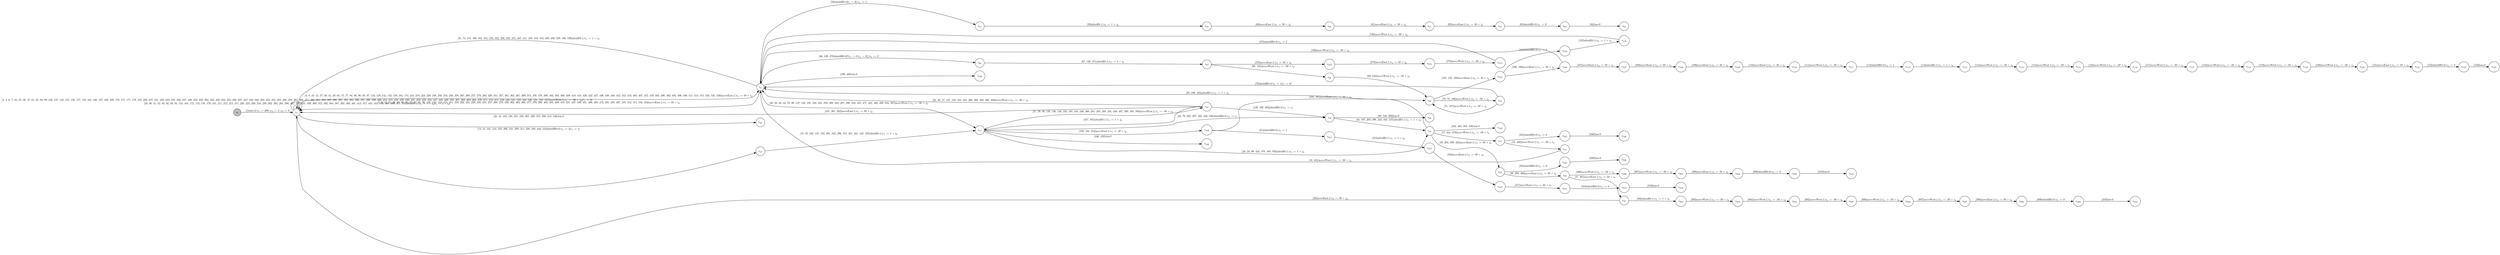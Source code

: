 digraph EFSM{
  graph [rankdir="LR", fontname="Latin Modern Math"];
  node [color="black", fillcolor="white", shape="circle", style="filled", fontname="Latin Modern Math"];
  edge [fontname="Latin Modern Math"];

  s0[fillcolor="gray", label=<s<sub>0</sub>>];
  s1[label=<s<sub>1</sub>>];
  s4[label=<s<sub>4</sub>>];
  s14[label=<s<sub>14</sub>>];
  s15[label=<s<sub>15</sub>>];
  s16[label=<s<sub>16</sub>>];
  s17[label=<s<sub>17</sub>>];
  s18[label=<s<sub>18</sub>>];
  s21[label=<s<sub>21</sub>>];
  s32[label=<s<sub>32</sub>>];
  s43[label=<s<sub>43</sub>>];
  s45[label=<s<sub>45</sub>>];
  s46[label=<s<sub>46</sub>>];
  s47[label=<s<sub>47</sub>>];
  s58[label=<s<sub>58</sub>>];
  s59[label=<s<sub>59</sub>>];
  s60[label=<s<sub>60</sub>>];
  s61[label=<s<sub>61</sub>>];
  s62[label=<s<sub>62</sub>>];
  s63[label=<s<sub>63</sub>>];
  s64[label=<s<sub>64</sub>>];
  s66[label=<s<sub>66</sub>>];
  s67[label=<s<sub>67</sub>>];
  s68[label=<s<sub>68</sub>>];
  s69[label=<s<sub>69</sub>>];
  s70[label=<s<sub>70</sub>>];
  s80[label=<s<sub>80</sub>>];
  s100[label=<s<sub>100</sub>>];
  s103[label=<s<sub>103</sub>>];
  s105[label=<s<sub>105</sub>>];
  s106[label=<s<sub>106</sub>>];
  s107[label=<s<sub>107</sub>>];
  s108[label=<s<sub>108</sub>>];
  s109[label=<s<sub>109</sub>>];
  s110[label=<s<sub>110</sub>>];
  s111[label=<s<sub>111</sub>>];
  s112[label=<s<sub>112</sub>>];
  s113[label=<s<sub>113</sub>>];
  s114[label=<s<sub>114</sub>>];
  s115[label=<s<sub>115</sub>>];
  s116[label=<s<sub>116</sub>>];
  s117[label=<s<sub>117</sub>>];
  s118[label=<s<sub>118</sub>>];
  s119[label=<s<sub>119</sub>>];
  s120[label=<s<sub>120</sub>>];
  s121[label=<s<sub>121</sub>>];
  s122[label=<s<sub>122</sub>>];
  s123[label=<s<sub>123</sub>>];
  s134[label=<s<sub>134</sub>>];
  s135[label=<s<sub>135</sub>>];
  s199[label=<s<sub>199</sub>>];
  s206[label=<s<sub>206</sub>>];
  s207[label=<s<sub>207</sub>>];
  s208[label=<s<sub>208</sub>>];
  s209[label=<s<sub>209</sub>>];
  s210[label=<s<sub>210</sub>>];
  s272[label=<s<sub>272</sub>>];
  s273[label=<s<sub>273</sub>>];
  s274[label=<s<sub>274</sub>>];
  s302[label=<s<sub>302</sub>>];
  s303[label=<s<sub>303</sub>>];
  s304[label=<s<sub>304</sub>>];
  s305[label=<s<sub>305</sub>>];
  s306[label=<s<sub>306</sub>>];
  s307[label=<s<sub>307</sub>>];
  s308[label=<s<sub>308</sub>>];
  s309[label=<s<sub>309</sub>>];
  s310[label=<s<sub>310</sub>>];
  s314[label=<s<sub>314</sub>>];
  s315[label=<s<sub>315</sub>>];
  s316[label=<s<sub>316</sub>>];
  s317[label=<s<sub>317</sub>>];
  s318[label=<s<sub>318</sub>>];
  s319[label=<s<sub>319</sub>>];
  s325[label=<s<sub>325</sub>>];
  s326[label=<s<sub>326</sub>>];
  s345[label=<s<sub>345</sub>>];
  s346[label=<s<sub>346</sub>>];
  s446[label=<s<sub>446</sub>>];

  s0->s1[label=<<i> [1]start:2/o<sub>1</sub> := 200, o<sub>2</sub> := 3, o<sub>3</sub> := 0</i>>];
  s17->s18[label=<<i> [18, 480]moveWest:1/o<sub>1</sub> := -50 + i<sub>0</sub></i>>];
  s18->s4[label=<<i> [19, 481]moveWest:1/o<sub>1</sub> := -50 + i<sub>0</sub></i>>];
  s21->s4[label=<<i> [22, 30, 57, 147, 150, 193, 244, 286, 289, 488, 506, 509]moveWest:1/o<sub>1</sub> := -50 + i<sub>0</sub></i>>];
  s4->s1[label=<<i> [5, 9, 11, 13, 26, 40, 50, 76, 85, 87, 91, 96, 125, 142, 153, 175, 215, 219, 222, 224, 229, 249, 255, 257, 268, 278, 330, 362, 364, 368, 377, 379, 390, 403, 405, 409, 419, 421, 437, 439, 441, 466, 468, 473, 491, 495, 497, 510, 512, 514, 516, 534]moveEast:1/o<sub>1</sub> := 50 + i<sub>0</sub></i>>];
  s16->s45[label=<<i> [45, 204, 299, 324]moveEast:1/o<sub>1</sub> := 50 + i<sub>0</sub></i>>];
  s45->s46[label=<<i> [46, 205, 300]moveEast:1/o<sub>1</sub> := 50 + i<sub>0</sub></i>>];
  s46->s47[label=<<i> [47, 301]moveEast:1/o<sub>1</sub> := 50 + i<sub>0</sub></i>>];
  s47->s1[label=<<i> [48]moveEast:1/o<sub>1</sub> := 50 + i<sub>0</sub></i>>];
  s1->s32[label=<<i> [32, 53, 163, 180, 221, 240, 265, 339, 373, 388, 412, 540]win:0</i>>];
  s4->s58[label=<<i> [58]shieldHit:0&#91;r<sub>1</sub> &gt; 0&#93;/o<sub>1</sub> := 1</i>>];
  s58->s59[label=<<i> [59]alienHit:1/o<sub>1</sub> := 1 + i<sub>0</sub></i>>];
  s59->s60[label=<<i> [60]moveEast:1/o<sub>1</sub> := 50 + i<sub>0</sub></i>>];
  s60->s61[label=<<i> [61]moveEast:1/o<sub>1</sub> := 50 + i<sub>0</sub></i>>];
  s61->s62[label=<<i> [62]moveEast:1/o<sub>1</sub> := 50 + i<sub>0</sub></i>>];
  s62->s63[label=<<i> [63]shieldHit:0/o<sub>1</sub> := 0</i>>];
  s63->s64[label=<<i> [64]lose:0</i>>];
  s67->s68[label=<<i> [68, 131]moveWest:1/o<sub>1</sub> := -50 + i<sub>0</sub></i>>];
  s68->s69[label=<<i> [69, 132]moveWest:1/o<sub>1</sub> := -50 + i<sub>0</sub></i>>];
  s70->s69[label=<<i> [71, 187]moveWest:1/o<sub>1</sub> := -50 + i<sub>0</sub></i>>];
  s70->s4[label=<<i> [73]shieldHit:0/o<sub>1</sub> := 1&#91;r<sub>1</sub> := 0&#93;</i>>];
  s4->s1[label=<<i> [31, 74, 151, 160, 162, 251, 276, 352, 358, 370, 375, 407, 411, 428, 443, 453, 489, 493, 529, 536, 539]alienHit:1/o<sub>1</sub> := 1 + i<sub>0</sub></i>>];
  s43->s80[label=<<i> [80, 140, 293]lose:0</i>>];
  s103->s69[label=<<i> [104, 185]moveEast:1/o<sub>1</sub> := 50 + i<sub>0</sub></i>>];
  s105->s106[label=<<i> [106, 189]moveEast:1/o<sub>1</sub> := 50 + i<sub>0</sub></i>>];
  s106->s107[label=<<i> [107]moveEast:1/o<sub>1</sub> := 50 + i<sub>0</sub></i>>];
  s107->s108[label=<<i> [108]moveEast:1/o<sub>1</sub> := 50 + i<sub>0</sub></i>>];
  s108->s109[label=<<i> [109]moveEast:1/o<sub>1</sub> := 50 + i<sub>0</sub></i>>];
  s109->s110[label=<<i> [110]moveEast:1/o<sub>1</sub> := 50 + i<sub>0</sub></i>>];
  s110->s111[label=<<i> [111]moveWest:1/o<sub>1</sub> := -50 + i<sub>0</sub></i>>];
  s111->s112[label=<<i> [112]shieldHit:0/o<sub>1</sub> := 1</i>>];
  s112->s113[label=<<i> [113]alienHit:1/o<sub>1</sub> := 1 + i<sub>0</sub></i>>];
  s113->s114[label=<<i> [114]moveWest:1/o<sub>1</sub> := -50 + i<sub>0</sub></i>>];
  s114->s115[label=<<i> [115]moveWest:1/o<sub>1</sub> := -50 + i<sub>0</sub></i>>];
  s115->s116[label=<<i> [116]moveWest:1/o<sub>1</sub> := -50 + i<sub>0</sub></i>>];
  s116->s117[label=<<i> [117]moveWest:1/o<sub>1</sub> := -50 + i<sub>0</sub></i>>];
  s117->s118[label=<<i> [118]moveWest:1/o<sub>1</sub> := -50 + i<sub>0</sub></i>>];
  s118->s119[label=<<i> [119]moveWest:1/o<sub>1</sub> := -50 + i<sub>0</sub></i>>];
  s119->s120[label=<<i> [120]moveWest:1/o<sub>1</sub> := -50 + i<sub>0</sub></i>>];
  s120->s121[label=<<i> [121]moveEast:1/o<sub>1</sub> := 50 + i<sub>0</sub></i>>];
  s121->s122[label=<<i> [122]shieldHit:0/o<sub>1</sub> := 0</i>>];
  s122->s123[label=<<i> [123]lose:0</i>>];
  s4->s66[label=<<i> [66, 129, 270]shieldHit:0&#91;!(r<sub>1</sub> &gt; 0&or;r<sub>1</sub> &gt; 0)&#93;/o<sub>1</sub> := 2</i>>];
  s66->s67[label=<<i> [67, 130, 271]alienHit:1/o<sub>1</sub> := 1 + i<sub>0</sub></i>>];
  s69->s105[label=<<i> [105, 133, 188]moveEast:1/o<sub>1</sub> := 50 + i<sub>0</sub></i>>];
  s105->s134[label=<<i> [134]shieldHit:0/o<sub>1</sub> := 1</i>>];
  s134->s135[label=<<i> [135]alienHit:1/o<sub>1</sub> := 1 + i<sub>0</sub></i>>];
  s135->s4[label=<<i> [136]moveWest:1/o<sub>1</sub> := -50 + i<sub>0</sub></i>>];
  s69->s70[label=<<i> [70, 72, 186]moveWest:1/o<sub>1</sub> := -50 + i<sub>0</sub></i>>];
  s106->s4[label=<<i> [190]moveWest:1/o<sub>1</sub> := -50 + i<sub>0</sub></i>>];
  s4->s15[label=<<i> [20, 23, 28, 42, 78, 98, 137, 148, 191, 194, 245, 259, 280, 284, 287, 290, 423, 455, 477, 482, 486, 499, 504, 507]moveWest:1/o<sub>1</sub> := -50 + i<sub>0</sub></i>>];
  s15->s21[label=<<i> [21, 29, 56, 138, 146, 149, 192, 195, 243, 246, 260, 281, 285, 288, 291, 456, 487, 500, 505, 508]moveWest:1/o<sub>1</sub> := -50 + i<sub>0</sub></i>>];
  s4->s199[label=<<i> [199, 426]win:0</i>>];
  s46->s206[label=<<i> [206]moveWest:1/o<sub>1</sub> := -50 + i<sub>0</sub></i>>];
  s206->s207[label=<<i> [207]moveWest:1/o<sub>1</sub> := -50 + i<sub>0</sub></i>>];
  s207->s208[label=<<i> [208]moveEast:1/o<sub>1</sub> := 50 + i<sub>0</sub></i>>];
  s208->s209[label=<<i> [209]shieldHit:0/o<sub>1</sub> := 0</i>>];
  s209->s210[label=<<i> [210]lose:0</i>>];
  s21->s1[label=<<i> [247, 261, 282]moveEast:1/o<sub>1</sub> := 50 + i<sub>0</sub></i>>];
  s1->s1[label=<<i> [33, 38, 51, 52, 83, 92, 93, 94, 154, 164, 172, 173, 176, 179, 181, 211, 212, 213, 217, 220, 225, 230, 234, 239, 262, 263, 264, 266, 327, 328, 331, 338, 360, 372, 382, 384, 387, 392, 393, 401, 413, 417, 435, 451, 459, 460, 469, 517, 518]alienHit:1/o<sub>1</sub> := 1 + i<sub>0</sub>&#91;r<sub>1</sub> := 2 &times; i<sub>0</sub>&#93;</i>>];
  s67->s272[label=<<i> [272]moveEast:1/o<sub>1</sub> := 50 + i<sub>0</sub></i>>];
  s272->s273[label=<<i> [273]moveEast:1/o<sub>1</sub> := 50 + i<sub>0</sub></i>>];
  s273->s274[label=<<i> [274]moveWest:1/o<sub>1</sub> := -50 + i<sub>0</sub></i>>];
  s274->s4[label=<<i> [275]shieldHit:0/o<sub>1</sub> := 1</i>>];
  s1->s4[label=<<i> [4, 8, 10, 12, 27, 39, 41, 49, 65, 75, 77, 84, 86, 90, 95, 97, 124, 128, 141, 152, 159, 161, 174, 214, 218, 223, 228, 248, 250, 254, 256, 258, 267, 269, 277, 279, 283, 329, 351, 357, 361, 363, 367, 369, 374, 376, 378, 389, 402, 404, 406, 408, 410, 418, 420, 422, 427, 436, 438, 440, 442, 452, 454, 465, 467, 472, 476, 485, 490, 492, 494, 496, 498, 511, 513, 515, 533, 535, 538]moveEast:1/o<sub>1</sub> := 50 + i<sub>0</sub></i>>];
  s21->s43[label=<<i> [139, 196, 292]shieldHit:0/o<sub>1</sub> := r<sub>1</sub></i>>];
  s47->s302[label=<<i> [302]alienHit:1/o<sub>1</sub> := 1 + i<sub>0</sub></i>>];
  s302->s303[label=<<i> [303]moveWest:1/o<sub>1</sub> := -50 + i<sub>0</sub></i>>];
  s303->s304[label=<<i> [304]moveWest:1/o<sub>1</sub> := -50 + i<sub>0</sub></i>>];
  s304->s305[label=<<i> [305]moveWest:1/o<sub>1</sub> := -50 + i<sub>0</sub></i>>];
  s305->s306[label=<<i> [306]moveWest:1/o<sub>1</sub> := -50 + i<sub>0</sub></i>>];
  s306->s307[label=<<i> [307]moveWest:1/o<sub>1</sub> := -50 + i<sub>0</sub></i>>];
  s307->s308[label=<<i> [308]moveEast:1/o<sub>1</sub> := 50 + i<sub>0</sub></i>>];
  s308->s309[label=<<i> [309]shieldHit:0/o<sub>1</sub> := 0</i>>];
  s309->s310[label=<<i> [310]lose:0</i>>];
  s15->s103[label=<<i> [103, 184, 313]moveEast:1/o<sub>1</sub> := 50 + i<sub>0</sub></i>>];
  s103->s314[label=<<i> [314]shieldHit:0/o<sub>1</sub> := 1</i>>];
  s314->s315[label=<<i> [315]alienHit:1/o<sub>1</sub> := 1 + i<sub>0</sub></i>>];
  s315->s316[label=<<i> [316]moveEast:1/o<sub>1</sub> := 50 + i<sub>0</sub></i>>];
  s316->s317[label=<<i> [317]moveEast:1/o<sub>1</sub> := 50 + i<sub>0</sub></i>>];
  s317->s318[label=<<i> [318]shieldHit:0/o<sub>1</sub> := 0</i>>];
  s318->s319[label=<<i> [319]lose:0</i>>];
  s45->s325[label=<<i> [325]shieldHit:0/o<sub>1</sub> := 0</i>>];
  s325->s326[label=<<i> [326]lose:0</i>>];
  s17->s345[label=<<i> [345]shieldHit:0/o<sub>1</sub> := 0</i>>];
  s345->s346[label=<<i> [346]lose:0</i>>];
  s16->s4[label=<<i> [25, 198, 425]alienHit:1/o<sub>1</sub> := 1 + i<sub>0</sub></i>>];
  s1->s14[label=<<i> [14, 54, 101, 144, 182, 200, 241, 295, 311, 320, 340, 444, 524]shieldHit:0/o<sub>1</sub> := 2&#91;r<sub>1</sub> := 1&#93;</i>>];
  s14->s15[label=<<i> [15, 55, 102, 145, 183, 201, 242, 296, 312, 321, 341, 445, 525]alienHit:1/o<sub>1</sub> := 1 + i<sub>0</sub></i>>];
  s15->s446[label=<<i> [446, 458]win:0</i>>];
  s21->s15[label=<<i> [457, 501]alienHit:1/o<sub>1</sub> := 1 + i<sub>0</sub></i>>];
  s16->s17[label=<<i> [17, 344, 479]moveWest:1/o<sub>1</sub> := -50 + i<sub>0</sub></i>>];
  s15->s16[label=<<i> [16, 24, 99, 424, 478, 483, 502]alienHit:1/o<sub>1</sub> := 1 + i<sub>0</sub></i>>];
  s1->s1[label=<<i> [2, 3, 6, 7, 34, 35, 36, 37, 81, 82, 88, 89, 126, 127, 143, 155, 156, 157, 158, 165, 166, 167, 168, 169, 170, 171, 177, 178, 216, 226, 227, 231, 232, 233, 235, 236, 237, 238, 252, 253, 294, 332, 333, 334, 335, 336, 337, 347, 348, 349, 350, 353, 354, 355, 356, 359, 365, 366, 371, 380, 381, 383, 385, 386, 391, 394, 395, 396, 397, 398, 399, 400, 414, 415, 416, 429, 430, 431, 432, 433, 434, 447, 448, 449, 450, 461, 462, 463, 464, 470, 471, 474, 475, 519, 520, 521, 522, 523, 530, 531, 532, 537]moveWest:1/o<sub>1</sub> := -50 + i<sub>0</sub>&#91;r<sub>1</sub> := 0&#93;</i>>];
  s15->s43[label=<<i> [43, 79, 202, 297, 322, 342, 526]shieldHit:0/o<sub>1</sub> := r<sub>1</sub></i>>];
  s43->s16[label=<<i> [44, 197, 203, 298, 323, 343, 527]alienHit:1/o<sub>1</sub> := 1 + i<sub>0</sub></i>>];
  s16->s100[label=<<i> [100, 484, 503, 528]win:0</i>>];
}